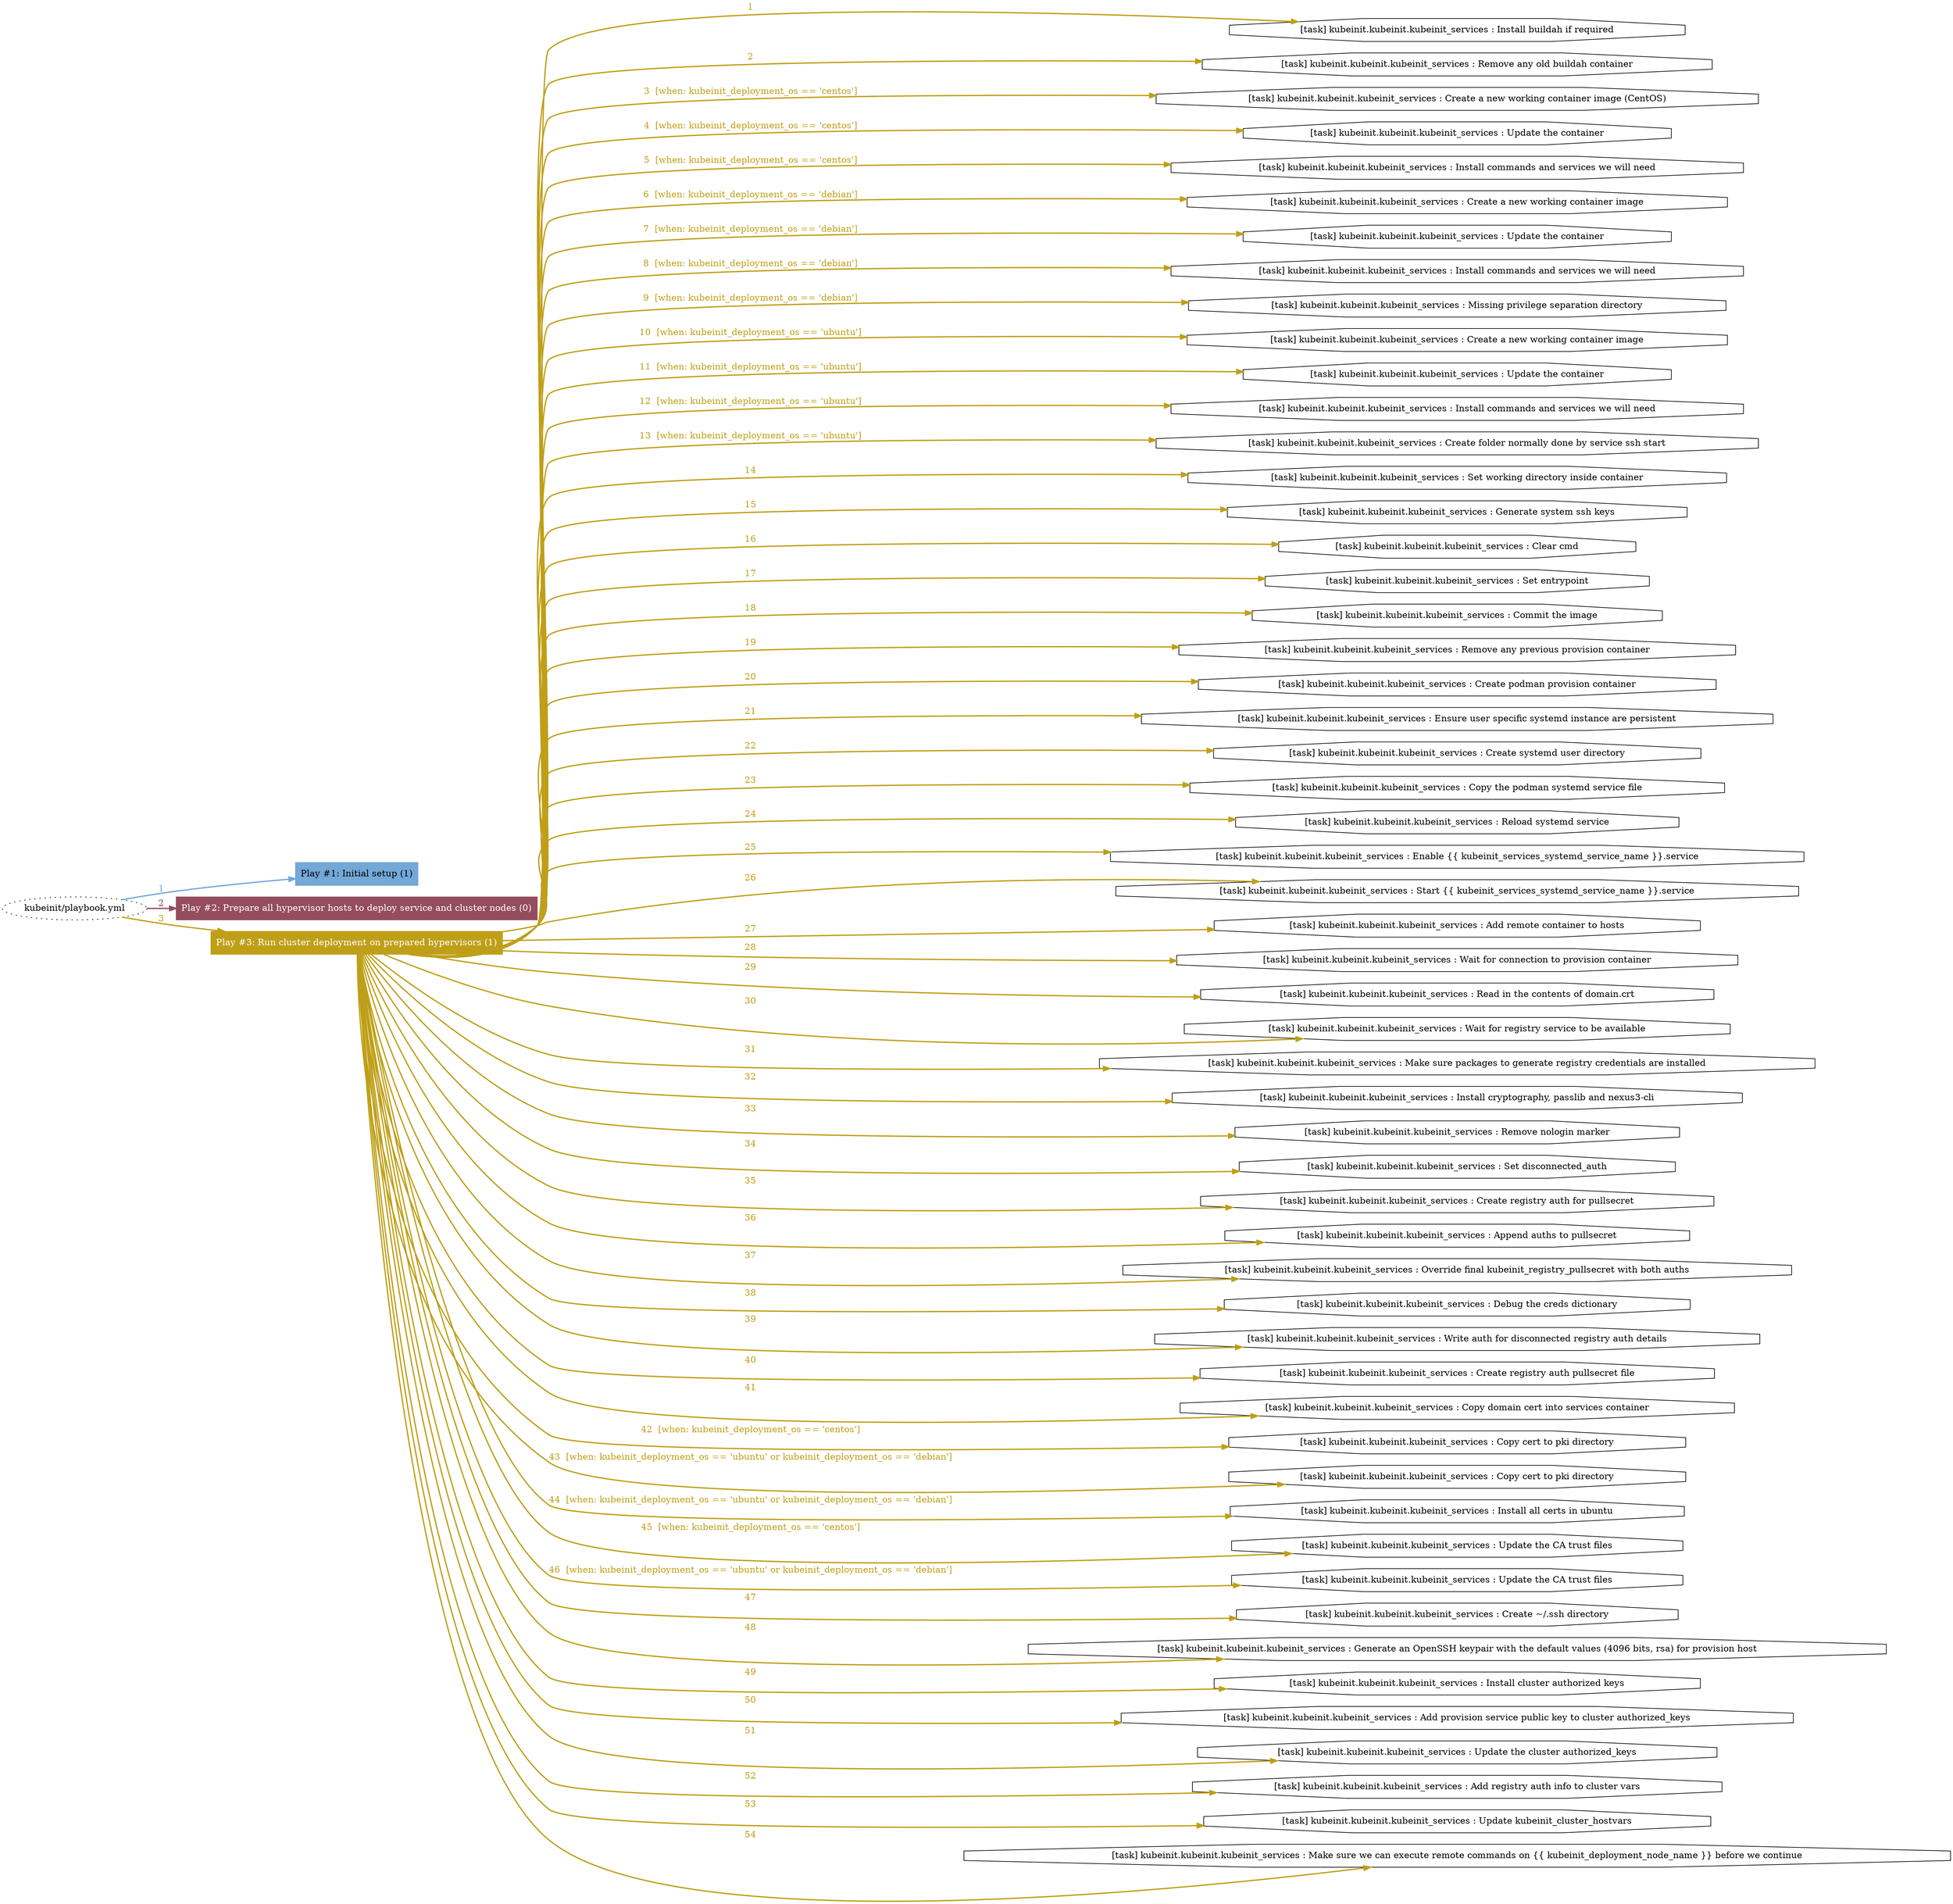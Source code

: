 digraph "kubeinit/playbook.yml "{
	graph [concentrate=true ordering=in rankdir=LR ratio=fill]
	edge [esep=5 sep=10]
	"kubeinit/playbook.yml" [id=root_node style=dotted]
	subgraph "Play #1: Initial setup (1) "{
		"Play #1: Initial setup (1)" [color="#73a8d7" fontcolor="#000000" id="play_0dfd8af4-c2d9-4551-a0cd-69ed753f5f8a" shape=box style=filled tooltip=localhost]
		"kubeinit/playbook.yml" -> "Play #1: Initial setup (1)" [label=1 color="#73a8d7" fontcolor="#73a8d7" id="edge_7aeb45b4-26ae-436d-b4fd-a65e529be053" style=bold]
	}
	subgraph "Play #2: Prepare all hypervisor hosts to deploy service and cluster nodes (0) "{
		"Play #2: Prepare all hypervisor hosts to deploy service and cluster nodes (0)" [color="#944c5f" fontcolor="#ffffff" id="play_6d06320b-b973-4f6e-a19b-7e7a8a02ac21" shape=box style=filled tooltip=""]
		"kubeinit/playbook.yml" -> "Play #2: Prepare all hypervisor hosts to deploy service and cluster nodes (0)" [label=2 color="#944c5f" fontcolor="#944c5f" id="edge_fcd364a9-586c-4ed9-8d19-b701685b5b9d" style=bold]
	}
	subgraph "Play #3: Run cluster deployment on prepared hypervisors (1) "{
		"Play #3: Run cluster deployment on prepared hypervisors (1)" [color="#bf9f18" fontcolor="#ffffff" id="play_f90c6a2e-14d3-4f4e-a8f6-4bc4f673548c" shape=box style=filled tooltip=localhost]
		"kubeinit/playbook.yml" -> "Play #3: Run cluster deployment on prepared hypervisors (1)" [label=3 color="#bf9f18" fontcolor="#bf9f18" id="edge_7e97bb06-da9c-41ca-b108-4fc7d2310ea9" style=bold]
		"task_518affcf-8862-43ce-b110-fa53bd789f82" [label="[task] kubeinit.kubeinit.kubeinit_services : Install buildah if required" id="task_518affcf-8862-43ce-b110-fa53bd789f82" shape=octagon tooltip="[task] kubeinit.kubeinit.kubeinit_services : Install buildah if required"]
		"Play #3: Run cluster deployment on prepared hypervisors (1)" -> "task_518affcf-8862-43ce-b110-fa53bd789f82" [label=1 color="#bf9f18" fontcolor="#bf9f18" id="edge_605d8ffa-c490-47b2-b6a4-3ee3120b8ed4" style=bold]
		"task_c71900d2-9072-4e01-98ca-37dbcb51ffdf" [label="[task] kubeinit.kubeinit.kubeinit_services : Remove any old buildah container" id="task_c71900d2-9072-4e01-98ca-37dbcb51ffdf" shape=octagon tooltip="[task] kubeinit.kubeinit.kubeinit_services : Remove any old buildah container"]
		"Play #3: Run cluster deployment on prepared hypervisors (1)" -> "task_c71900d2-9072-4e01-98ca-37dbcb51ffdf" [label=2 color="#bf9f18" fontcolor="#bf9f18" id="edge_e1329b5e-195c-48e9-869d-1cc980e68dbf" style=bold]
		"task_a877cf39-5d3b-4fa7-a242-8a6735519f97" [label="[task] kubeinit.kubeinit.kubeinit_services : Create a new working container image (CentOS)" id="task_a877cf39-5d3b-4fa7-a242-8a6735519f97" shape=octagon tooltip="[task] kubeinit.kubeinit.kubeinit_services : Create a new working container image (CentOS)"]
		"Play #3: Run cluster deployment on prepared hypervisors (1)" -> "task_a877cf39-5d3b-4fa7-a242-8a6735519f97" [label="3  [when: kubeinit_deployment_os == 'centos']" color="#bf9f18" fontcolor="#bf9f18" id="edge_0d6dc138-6cde-48f1-8fdd-ed9c5429ee73" style=bold]
		"task_09bcfaa5-4a43-4299-a387-1a0c4929591c" [label="[task] kubeinit.kubeinit.kubeinit_services : Update the container" id="task_09bcfaa5-4a43-4299-a387-1a0c4929591c" shape=octagon tooltip="[task] kubeinit.kubeinit.kubeinit_services : Update the container"]
		"Play #3: Run cluster deployment on prepared hypervisors (1)" -> "task_09bcfaa5-4a43-4299-a387-1a0c4929591c" [label="4  [when: kubeinit_deployment_os == 'centos']" color="#bf9f18" fontcolor="#bf9f18" id="edge_b7bfe67b-2a6c-49ff-93bd-e0b05790aa45" style=bold]
		"task_836ac736-3bb9-4988-9d7f-e8763f4a659b" [label="[task] kubeinit.kubeinit.kubeinit_services : Install commands and services we will need" id="task_836ac736-3bb9-4988-9d7f-e8763f4a659b" shape=octagon tooltip="[task] kubeinit.kubeinit.kubeinit_services : Install commands and services we will need"]
		"Play #3: Run cluster deployment on prepared hypervisors (1)" -> "task_836ac736-3bb9-4988-9d7f-e8763f4a659b" [label="5  [when: kubeinit_deployment_os == 'centos']" color="#bf9f18" fontcolor="#bf9f18" id="edge_5d754ede-f443-461f-b9db-6f94c3ea1607" style=bold]
		"task_9b1f37d4-0eff-4431-a3fd-92803cd47db2" [label="[task] kubeinit.kubeinit.kubeinit_services : Create a new working container image" id="task_9b1f37d4-0eff-4431-a3fd-92803cd47db2" shape=octagon tooltip="[task] kubeinit.kubeinit.kubeinit_services : Create a new working container image"]
		"Play #3: Run cluster deployment on prepared hypervisors (1)" -> "task_9b1f37d4-0eff-4431-a3fd-92803cd47db2" [label="6  [when: kubeinit_deployment_os == 'debian']" color="#bf9f18" fontcolor="#bf9f18" id="edge_1e472fbe-7255-4247-a4f8-530a7e9e9b64" style=bold]
		"task_af529909-5a4b-4c75-8c66-9d6474393388" [label="[task] kubeinit.kubeinit.kubeinit_services : Update the container" id="task_af529909-5a4b-4c75-8c66-9d6474393388" shape=octagon tooltip="[task] kubeinit.kubeinit.kubeinit_services : Update the container"]
		"Play #3: Run cluster deployment on prepared hypervisors (1)" -> "task_af529909-5a4b-4c75-8c66-9d6474393388" [label="7  [when: kubeinit_deployment_os == 'debian']" color="#bf9f18" fontcolor="#bf9f18" id="edge_aa5a97c8-2cdf-426c-90ce-fc02e448ee86" style=bold]
		"task_e38723ef-b98e-469b-8f00-e99f68a9796a" [label="[task] kubeinit.kubeinit.kubeinit_services : Install commands and services we will need" id="task_e38723ef-b98e-469b-8f00-e99f68a9796a" shape=octagon tooltip="[task] kubeinit.kubeinit.kubeinit_services : Install commands and services we will need"]
		"Play #3: Run cluster deployment on prepared hypervisors (1)" -> "task_e38723ef-b98e-469b-8f00-e99f68a9796a" [label="8  [when: kubeinit_deployment_os == 'debian']" color="#bf9f18" fontcolor="#bf9f18" id="edge_76f355ab-2bcf-459e-b3cd-d768624b1abe" style=bold]
		"task_afd551c1-9604-4a62-8472-81459ff0735b" [label="[task] kubeinit.kubeinit.kubeinit_services : Missing privilege separation directory" id="task_afd551c1-9604-4a62-8472-81459ff0735b" shape=octagon tooltip="[task] kubeinit.kubeinit.kubeinit_services : Missing privilege separation directory"]
		"Play #3: Run cluster deployment on prepared hypervisors (1)" -> "task_afd551c1-9604-4a62-8472-81459ff0735b" [label="9  [when: kubeinit_deployment_os == 'debian']" color="#bf9f18" fontcolor="#bf9f18" id="edge_0a5b6a93-9df6-44ed-b0f7-236f6f389339" style=bold]
		"task_bc94645f-5636-4a70-89b7-d185d42948f1" [label="[task] kubeinit.kubeinit.kubeinit_services : Create a new working container image" id="task_bc94645f-5636-4a70-89b7-d185d42948f1" shape=octagon tooltip="[task] kubeinit.kubeinit.kubeinit_services : Create a new working container image"]
		"Play #3: Run cluster deployment on prepared hypervisors (1)" -> "task_bc94645f-5636-4a70-89b7-d185d42948f1" [label="10  [when: kubeinit_deployment_os == 'ubuntu']" color="#bf9f18" fontcolor="#bf9f18" id="edge_789a9494-5cca-4f18-9379-8d36c2310541" style=bold]
		"task_73f17e16-6e9f-4007-bd13-6d61efe432d0" [label="[task] kubeinit.kubeinit.kubeinit_services : Update the container" id="task_73f17e16-6e9f-4007-bd13-6d61efe432d0" shape=octagon tooltip="[task] kubeinit.kubeinit.kubeinit_services : Update the container"]
		"Play #3: Run cluster deployment on prepared hypervisors (1)" -> "task_73f17e16-6e9f-4007-bd13-6d61efe432d0" [label="11  [when: kubeinit_deployment_os == 'ubuntu']" color="#bf9f18" fontcolor="#bf9f18" id="edge_9eb3e3e5-f93f-41e2-87b7-474525318094" style=bold]
		"task_ee33ca22-12b1-464b-8f2d-8373fc3404ec" [label="[task] kubeinit.kubeinit.kubeinit_services : Install commands and services we will need" id="task_ee33ca22-12b1-464b-8f2d-8373fc3404ec" shape=octagon tooltip="[task] kubeinit.kubeinit.kubeinit_services : Install commands and services we will need"]
		"Play #3: Run cluster deployment on prepared hypervisors (1)" -> "task_ee33ca22-12b1-464b-8f2d-8373fc3404ec" [label="12  [when: kubeinit_deployment_os == 'ubuntu']" color="#bf9f18" fontcolor="#bf9f18" id="edge_6c70944e-7a71-4f5c-81a8-2c4251d2869d" style=bold]
		"task_4929995c-11dc-4c4b-a263-543a68bba10a" [label="[task] kubeinit.kubeinit.kubeinit_services : Create folder normally done by service ssh start" id="task_4929995c-11dc-4c4b-a263-543a68bba10a" shape=octagon tooltip="[task] kubeinit.kubeinit.kubeinit_services : Create folder normally done by service ssh start"]
		"Play #3: Run cluster deployment on prepared hypervisors (1)" -> "task_4929995c-11dc-4c4b-a263-543a68bba10a" [label="13  [when: kubeinit_deployment_os == 'ubuntu']" color="#bf9f18" fontcolor="#bf9f18" id="edge_24fa69ab-7192-4d49-96fd-34a0201a8387" style=bold]
		"task_2e00afe4-90ca-4ac9-8811-0ba81912606a" [label="[task] kubeinit.kubeinit.kubeinit_services : Set working directory inside container" id="task_2e00afe4-90ca-4ac9-8811-0ba81912606a" shape=octagon tooltip="[task] kubeinit.kubeinit.kubeinit_services : Set working directory inside container"]
		"Play #3: Run cluster deployment on prepared hypervisors (1)" -> "task_2e00afe4-90ca-4ac9-8811-0ba81912606a" [label=14 color="#bf9f18" fontcolor="#bf9f18" id="edge_3ee27789-f64e-469e-86c9-ac3dc9eb04c6" style=bold]
		"task_5a7c1b3b-e274-4a20-807f-31e579dddad8" [label="[task] kubeinit.kubeinit.kubeinit_services : Generate system ssh keys" id="task_5a7c1b3b-e274-4a20-807f-31e579dddad8" shape=octagon tooltip="[task] kubeinit.kubeinit.kubeinit_services : Generate system ssh keys"]
		"Play #3: Run cluster deployment on prepared hypervisors (1)" -> "task_5a7c1b3b-e274-4a20-807f-31e579dddad8" [label=15 color="#bf9f18" fontcolor="#bf9f18" id="edge_fef4380d-0273-45a9-b399-1e31680cedc1" style=bold]
		"task_4c4fef4f-f0c7-40ba-9db0-53472b403e10" [label="[task] kubeinit.kubeinit.kubeinit_services : Clear cmd" id="task_4c4fef4f-f0c7-40ba-9db0-53472b403e10" shape=octagon tooltip="[task] kubeinit.kubeinit.kubeinit_services : Clear cmd"]
		"Play #3: Run cluster deployment on prepared hypervisors (1)" -> "task_4c4fef4f-f0c7-40ba-9db0-53472b403e10" [label=16 color="#bf9f18" fontcolor="#bf9f18" id="edge_56f5266c-e166-4f9e-a4d2-9a01d439944e" style=bold]
		"task_c1a5d662-bebb-495c-96cb-9f0606fb28cb" [label="[task] kubeinit.kubeinit.kubeinit_services : Set entrypoint" id="task_c1a5d662-bebb-495c-96cb-9f0606fb28cb" shape=octagon tooltip="[task] kubeinit.kubeinit.kubeinit_services : Set entrypoint"]
		"Play #3: Run cluster deployment on prepared hypervisors (1)" -> "task_c1a5d662-bebb-495c-96cb-9f0606fb28cb" [label=17 color="#bf9f18" fontcolor="#bf9f18" id="edge_94441bd8-ed2e-42b7-8b2f-73cfe9312528" style=bold]
		"task_4992ea9e-9c4b-485a-8d15-e5f805973a28" [label="[task] kubeinit.kubeinit.kubeinit_services : Commit the image" id="task_4992ea9e-9c4b-485a-8d15-e5f805973a28" shape=octagon tooltip="[task] kubeinit.kubeinit.kubeinit_services : Commit the image"]
		"Play #3: Run cluster deployment on prepared hypervisors (1)" -> "task_4992ea9e-9c4b-485a-8d15-e5f805973a28" [label=18 color="#bf9f18" fontcolor="#bf9f18" id="edge_bb5a56bc-9860-40cc-bbcf-23ff48613258" style=bold]
		"task_c3992c3f-11e5-4c2c-8498-64a4231ed119" [label="[task] kubeinit.kubeinit.kubeinit_services : Remove any previous provision container" id="task_c3992c3f-11e5-4c2c-8498-64a4231ed119" shape=octagon tooltip="[task] kubeinit.kubeinit.kubeinit_services : Remove any previous provision container"]
		"Play #3: Run cluster deployment on prepared hypervisors (1)" -> "task_c3992c3f-11e5-4c2c-8498-64a4231ed119" [label=19 color="#bf9f18" fontcolor="#bf9f18" id="edge_34504d10-1d21-4d90-98ff-78d005b761dc" style=bold]
		"task_40d1d6f2-8459-4a86-9439-ae957603b752" [label="[task] kubeinit.kubeinit.kubeinit_services : Create podman provision container" id="task_40d1d6f2-8459-4a86-9439-ae957603b752" shape=octagon tooltip="[task] kubeinit.kubeinit.kubeinit_services : Create podman provision container"]
		"Play #3: Run cluster deployment on prepared hypervisors (1)" -> "task_40d1d6f2-8459-4a86-9439-ae957603b752" [label=20 color="#bf9f18" fontcolor="#bf9f18" id="edge_c4cc2824-e73a-49a1-8968-ec0392c70880" style=bold]
		"task_5c7f022b-750b-4d23-80dd-46f8a6940ee0" [label="[task] kubeinit.kubeinit.kubeinit_services : Ensure user specific systemd instance are persistent" id="task_5c7f022b-750b-4d23-80dd-46f8a6940ee0" shape=octagon tooltip="[task] kubeinit.kubeinit.kubeinit_services : Ensure user specific systemd instance are persistent"]
		"Play #3: Run cluster deployment on prepared hypervisors (1)" -> "task_5c7f022b-750b-4d23-80dd-46f8a6940ee0" [label=21 color="#bf9f18" fontcolor="#bf9f18" id="edge_0ded32ab-27e5-464d-bcf4-e60a36f947d2" style=bold]
		"task_53c7a280-5eb2-4aa9-818e-fc37d0d14dc6" [label="[task] kubeinit.kubeinit.kubeinit_services : Create systemd user directory" id="task_53c7a280-5eb2-4aa9-818e-fc37d0d14dc6" shape=octagon tooltip="[task] kubeinit.kubeinit.kubeinit_services : Create systemd user directory"]
		"Play #3: Run cluster deployment on prepared hypervisors (1)" -> "task_53c7a280-5eb2-4aa9-818e-fc37d0d14dc6" [label=22 color="#bf9f18" fontcolor="#bf9f18" id="edge_9d682f04-7fa2-4b9d-a3fb-e286743de319" style=bold]
		"task_139a7c54-319e-42a2-a5eb-de0471e66885" [label="[task] kubeinit.kubeinit.kubeinit_services : Copy the podman systemd service file" id="task_139a7c54-319e-42a2-a5eb-de0471e66885" shape=octagon tooltip="[task] kubeinit.kubeinit.kubeinit_services : Copy the podman systemd service file"]
		"Play #3: Run cluster deployment on prepared hypervisors (1)" -> "task_139a7c54-319e-42a2-a5eb-de0471e66885" [label=23 color="#bf9f18" fontcolor="#bf9f18" id="edge_291aa263-2f42-44cb-adb9-cc1be3ceea9f" style=bold]
		"task_b9e9b1da-fd58-476d-a6b1-be8c9ed024b3" [label="[task] kubeinit.kubeinit.kubeinit_services : Reload systemd service" id="task_b9e9b1da-fd58-476d-a6b1-be8c9ed024b3" shape=octagon tooltip="[task] kubeinit.kubeinit.kubeinit_services : Reload systemd service"]
		"Play #3: Run cluster deployment on prepared hypervisors (1)" -> "task_b9e9b1da-fd58-476d-a6b1-be8c9ed024b3" [label=24 color="#bf9f18" fontcolor="#bf9f18" id="edge_cc89df22-e28d-469b-96de-570cb41987d8" style=bold]
		"task_786c6cc6-b410-4c5c-b045-3610cc7116b7" [label="[task] kubeinit.kubeinit.kubeinit_services : Enable {{ kubeinit_services_systemd_service_name }}.service" id="task_786c6cc6-b410-4c5c-b045-3610cc7116b7" shape=octagon tooltip="[task] kubeinit.kubeinit.kubeinit_services : Enable {{ kubeinit_services_systemd_service_name }}.service"]
		"Play #3: Run cluster deployment on prepared hypervisors (1)" -> "task_786c6cc6-b410-4c5c-b045-3610cc7116b7" [label=25 color="#bf9f18" fontcolor="#bf9f18" id="edge_aaa31833-5abe-46f3-998e-0d4865ecd1d8" style=bold]
		"task_beffb2c2-3832-4ddd-b0a4-1912aa1ad334" [label="[task] kubeinit.kubeinit.kubeinit_services : Start {{ kubeinit_services_systemd_service_name }}.service" id="task_beffb2c2-3832-4ddd-b0a4-1912aa1ad334" shape=octagon tooltip="[task] kubeinit.kubeinit.kubeinit_services : Start {{ kubeinit_services_systemd_service_name }}.service"]
		"Play #3: Run cluster deployment on prepared hypervisors (1)" -> "task_beffb2c2-3832-4ddd-b0a4-1912aa1ad334" [label=26 color="#bf9f18" fontcolor="#bf9f18" id="edge_21fc6530-eff4-43b4-9298-3532ef640b63" style=bold]
		"task_ab435a71-b3e1-446d-8ebf-f1bdd8b5e13f" [label="[task] kubeinit.kubeinit.kubeinit_services : Add remote container to hosts" id="task_ab435a71-b3e1-446d-8ebf-f1bdd8b5e13f" shape=octagon tooltip="[task] kubeinit.kubeinit.kubeinit_services : Add remote container to hosts"]
		"Play #3: Run cluster deployment on prepared hypervisors (1)" -> "task_ab435a71-b3e1-446d-8ebf-f1bdd8b5e13f" [label=27 color="#bf9f18" fontcolor="#bf9f18" id="edge_3988fc9e-7c50-4bd9-95fc-5c367670d6c1" style=bold]
		"task_cf3f621c-1947-4479-a559-c7023d5bb36d" [label="[task] kubeinit.kubeinit.kubeinit_services : Wait for connection to provision container" id="task_cf3f621c-1947-4479-a559-c7023d5bb36d" shape=octagon tooltip="[task] kubeinit.kubeinit.kubeinit_services : Wait for connection to provision container"]
		"Play #3: Run cluster deployment on prepared hypervisors (1)" -> "task_cf3f621c-1947-4479-a559-c7023d5bb36d" [label=28 color="#bf9f18" fontcolor="#bf9f18" id="edge_c94322bf-9b25-4522-a48b-c060c5633528" style=bold]
		"task_507c2e31-8cf3-48d8-857b-07b2591195a2" [label="[task] kubeinit.kubeinit.kubeinit_services : Read in the contents of domain.crt" id="task_507c2e31-8cf3-48d8-857b-07b2591195a2" shape=octagon tooltip="[task] kubeinit.kubeinit.kubeinit_services : Read in the contents of domain.crt"]
		"Play #3: Run cluster deployment on prepared hypervisors (1)" -> "task_507c2e31-8cf3-48d8-857b-07b2591195a2" [label=29 color="#bf9f18" fontcolor="#bf9f18" id="edge_d3e6fd30-1226-4c2e-a926-427c748be531" style=bold]
		"task_670edb47-2654-46d5-a4c9-763948806699" [label="[task] kubeinit.kubeinit.kubeinit_services : Wait for registry service to be available" id="task_670edb47-2654-46d5-a4c9-763948806699" shape=octagon tooltip="[task] kubeinit.kubeinit.kubeinit_services : Wait for registry service to be available"]
		"Play #3: Run cluster deployment on prepared hypervisors (1)" -> "task_670edb47-2654-46d5-a4c9-763948806699" [label=30 color="#bf9f18" fontcolor="#bf9f18" id="edge_f9451f0a-78d5-4f96-9919-257ab6368735" style=bold]
		"task_d02392a8-e6e5-45ce-8124-0ad3497bea87" [label="[task] kubeinit.kubeinit.kubeinit_services : Make sure packages to generate registry credentials are installed" id="task_d02392a8-e6e5-45ce-8124-0ad3497bea87" shape=octagon tooltip="[task] kubeinit.kubeinit.kubeinit_services : Make sure packages to generate registry credentials are installed"]
		"Play #3: Run cluster deployment on prepared hypervisors (1)" -> "task_d02392a8-e6e5-45ce-8124-0ad3497bea87" [label=31 color="#bf9f18" fontcolor="#bf9f18" id="edge_18302416-0ea8-48cc-ba8f-1fe96460ae07" style=bold]
		"task_7b81bcb6-aaef-4500-a892-ecea2d01f3a7" [label="[task] kubeinit.kubeinit.kubeinit_services : Install cryptography, passlib and nexus3-cli" id="task_7b81bcb6-aaef-4500-a892-ecea2d01f3a7" shape=octagon tooltip="[task] kubeinit.kubeinit.kubeinit_services : Install cryptography, passlib and nexus3-cli"]
		"Play #3: Run cluster deployment on prepared hypervisors (1)" -> "task_7b81bcb6-aaef-4500-a892-ecea2d01f3a7" [label=32 color="#bf9f18" fontcolor="#bf9f18" id="edge_c29cbc29-8043-446b-a9fa-08c6849e3d1e" style=bold]
		"task_5c81a2f1-0559-4cec-8e00-07e3ca9b6dc8" [label="[task] kubeinit.kubeinit.kubeinit_services : Remove nologin marker" id="task_5c81a2f1-0559-4cec-8e00-07e3ca9b6dc8" shape=octagon tooltip="[task] kubeinit.kubeinit.kubeinit_services : Remove nologin marker"]
		"Play #3: Run cluster deployment on prepared hypervisors (1)" -> "task_5c81a2f1-0559-4cec-8e00-07e3ca9b6dc8" [label=33 color="#bf9f18" fontcolor="#bf9f18" id="edge_ace5d801-56cd-4eaf-9033-0a5e7e9becde" style=bold]
		"task_c72a40bc-230a-4940-b1f6-020e9d416d19" [label="[task] kubeinit.kubeinit.kubeinit_services : Set disconnected_auth" id="task_c72a40bc-230a-4940-b1f6-020e9d416d19" shape=octagon tooltip="[task] kubeinit.kubeinit.kubeinit_services : Set disconnected_auth"]
		"Play #3: Run cluster deployment on prepared hypervisors (1)" -> "task_c72a40bc-230a-4940-b1f6-020e9d416d19" [label=34 color="#bf9f18" fontcolor="#bf9f18" id="edge_d0be4e8a-cd3c-4416-8393-bd65aa4103b2" style=bold]
		"task_c75807bd-2a2c-43e8-b478-c68d5a4cd55c" [label="[task] kubeinit.kubeinit.kubeinit_services : Create registry auth for pullsecret" id="task_c75807bd-2a2c-43e8-b478-c68d5a4cd55c" shape=octagon tooltip="[task] kubeinit.kubeinit.kubeinit_services : Create registry auth for pullsecret"]
		"Play #3: Run cluster deployment on prepared hypervisors (1)" -> "task_c75807bd-2a2c-43e8-b478-c68d5a4cd55c" [label=35 color="#bf9f18" fontcolor="#bf9f18" id="edge_2987a9a4-0394-4ffb-9127-629a4aa2fc98" style=bold]
		"task_8fec022d-64de-4146-9a85-bc4d8652a603" [label="[task] kubeinit.kubeinit.kubeinit_services : Append auths to pullsecret" id="task_8fec022d-64de-4146-9a85-bc4d8652a603" shape=octagon tooltip="[task] kubeinit.kubeinit.kubeinit_services : Append auths to pullsecret"]
		"Play #3: Run cluster deployment on prepared hypervisors (1)" -> "task_8fec022d-64de-4146-9a85-bc4d8652a603" [label=36 color="#bf9f18" fontcolor="#bf9f18" id="edge_9ff93335-9124-4d75-873b-7f33bdda32e0" style=bold]
		"task_df1e8136-c9d1-460d-954d-6bffbb15846a" [label="[task] kubeinit.kubeinit.kubeinit_services : Override final kubeinit_registry_pullsecret with both auths" id="task_df1e8136-c9d1-460d-954d-6bffbb15846a" shape=octagon tooltip="[task] kubeinit.kubeinit.kubeinit_services : Override final kubeinit_registry_pullsecret with both auths"]
		"Play #3: Run cluster deployment on prepared hypervisors (1)" -> "task_df1e8136-c9d1-460d-954d-6bffbb15846a" [label=37 color="#bf9f18" fontcolor="#bf9f18" id="edge_7fb42d20-2467-4b92-bb95-5107a65cc5ab" style=bold]
		"task_87f4b41c-04a1-4839-bdac-a042b640b520" [label="[task] kubeinit.kubeinit.kubeinit_services : Debug the creds dictionary" id="task_87f4b41c-04a1-4839-bdac-a042b640b520" shape=octagon tooltip="[task] kubeinit.kubeinit.kubeinit_services : Debug the creds dictionary"]
		"Play #3: Run cluster deployment on prepared hypervisors (1)" -> "task_87f4b41c-04a1-4839-bdac-a042b640b520" [label=38 color="#bf9f18" fontcolor="#bf9f18" id="edge_5636039a-d351-461d-9fca-3e86e42fa9d3" style=bold]
		"task_8f55754d-1bd5-466d-9306-8ffa2f577854" [label="[task] kubeinit.kubeinit.kubeinit_services : Write auth for disconnected registry auth details" id="task_8f55754d-1bd5-466d-9306-8ffa2f577854" shape=octagon tooltip="[task] kubeinit.kubeinit.kubeinit_services : Write auth for disconnected registry auth details"]
		"Play #3: Run cluster deployment on prepared hypervisors (1)" -> "task_8f55754d-1bd5-466d-9306-8ffa2f577854" [label=39 color="#bf9f18" fontcolor="#bf9f18" id="edge_c3d3d15b-c17b-4634-8d8d-dfbf1290be20" style=bold]
		"task_382bf61a-c808-4552-8e1d-b464c59a94b3" [label="[task] kubeinit.kubeinit.kubeinit_services : Create registry auth pullsecret file" id="task_382bf61a-c808-4552-8e1d-b464c59a94b3" shape=octagon tooltip="[task] kubeinit.kubeinit.kubeinit_services : Create registry auth pullsecret file"]
		"Play #3: Run cluster deployment on prepared hypervisors (1)" -> "task_382bf61a-c808-4552-8e1d-b464c59a94b3" [label=40 color="#bf9f18" fontcolor="#bf9f18" id="edge_20108cb7-9172-41e4-ad8f-700bced615a1" style=bold]
		"task_7b52ee73-9fee-4cc4-9354-182c09d0cc03" [label="[task] kubeinit.kubeinit.kubeinit_services : Copy domain cert into services container" id="task_7b52ee73-9fee-4cc4-9354-182c09d0cc03" shape=octagon tooltip="[task] kubeinit.kubeinit.kubeinit_services : Copy domain cert into services container"]
		"Play #3: Run cluster deployment on prepared hypervisors (1)" -> "task_7b52ee73-9fee-4cc4-9354-182c09d0cc03" [label=41 color="#bf9f18" fontcolor="#bf9f18" id="edge_a8c3203e-5f0c-4c26-8496-f79a915ce10b" style=bold]
		"task_3b87e9f1-756b-49e9-a7a2-609f7350e896" [label="[task] kubeinit.kubeinit.kubeinit_services : Copy cert to pki directory" id="task_3b87e9f1-756b-49e9-a7a2-609f7350e896" shape=octagon tooltip="[task] kubeinit.kubeinit.kubeinit_services : Copy cert to pki directory"]
		"Play #3: Run cluster deployment on prepared hypervisors (1)" -> "task_3b87e9f1-756b-49e9-a7a2-609f7350e896" [label="42  [when: kubeinit_deployment_os == 'centos']" color="#bf9f18" fontcolor="#bf9f18" id="edge_8145f39f-d524-4b46-9c14-96a112114a29" style=bold]
		"task_ac2ac806-c993-4ab1-8ff6-b1e91799d46f" [label="[task] kubeinit.kubeinit.kubeinit_services : Copy cert to pki directory" id="task_ac2ac806-c993-4ab1-8ff6-b1e91799d46f" shape=octagon tooltip="[task] kubeinit.kubeinit.kubeinit_services : Copy cert to pki directory"]
		"Play #3: Run cluster deployment on prepared hypervisors (1)" -> "task_ac2ac806-c993-4ab1-8ff6-b1e91799d46f" [label="43  [when: kubeinit_deployment_os == 'ubuntu' or kubeinit_deployment_os == 'debian']" color="#bf9f18" fontcolor="#bf9f18" id="edge_50e7d331-bcb7-469c-85b1-911db4c0bd22" style=bold]
		"task_2956332f-c587-4b77-b610-533d60d8acaa" [label="[task] kubeinit.kubeinit.kubeinit_services : Install all certs in ubuntu" id="task_2956332f-c587-4b77-b610-533d60d8acaa" shape=octagon tooltip="[task] kubeinit.kubeinit.kubeinit_services : Install all certs in ubuntu"]
		"Play #3: Run cluster deployment on prepared hypervisors (1)" -> "task_2956332f-c587-4b77-b610-533d60d8acaa" [label="44  [when: kubeinit_deployment_os == 'ubuntu' or kubeinit_deployment_os == 'debian']" color="#bf9f18" fontcolor="#bf9f18" id="edge_76d4aaf6-aa1d-4e67-ad1b-c0dfd2460206" style=bold]
		"task_a82c30eb-d7c9-408f-a6b6-810b7d0645da" [label="[task] kubeinit.kubeinit.kubeinit_services : Update the CA trust files" id="task_a82c30eb-d7c9-408f-a6b6-810b7d0645da" shape=octagon tooltip="[task] kubeinit.kubeinit.kubeinit_services : Update the CA trust files"]
		"Play #3: Run cluster deployment on prepared hypervisors (1)" -> "task_a82c30eb-d7c9-408f-a6b6-810b7d0645da" [label="45  [when: kubeinit_deployment_os == 'centos']" color="#bf9f18" fontcolor="#bf9f18" id="edge_38ec53fc-805c-4f1e-b152-0e4a93da88bb" style=bold]
		"task_f746890c-8ab2-4ff9-9202-ee0d6248017a" [label="[task] kubeinit.kubeinit.kubeinit_services : Update the CA trust files" id="task_f746890c-8ab2-4ff9-9202-ee0d6248017a" shape=octagon tooltip="[task] kubeinit.kubeinit.kubeinit_services : Update the CA trust files"]
		"Play #3: Run cluster deployment on prepared hypervisors (1)" -> "task_f746890c-8ab2-4ff9-9202-ee0d6248017a" [label="46  [when: kubeinit_deployment_os == 'ubuntu' or kubeinit_deployment_os == 'debian']" color="#bf9f18" fontcolor="#bf9f18" id="edge_860552cb-82a5-4749-b805-70331d6967ba" style=bold]
		"task_8a96134b-ee8e-4f60-af19-c134532adcda" [label="[task] kubeinit.kubeinit.kubeinit_services : Create ~/.ssh directory" id="task_8a96134b-ee8e-4f60-af19-c134532adcda" shape=octagon tooltip="[task] kubeinit.kubeinit.kubeinit_services : Create ~/.ssh directory"]
		"Play #3: Run cluster deployment on prepared hypervisors (1)" -> "task_8a96134b-ee8e-4f60-af19-c134532adcda" [label=47 color="#bf9f18" fontcolor="#bf9f18" id="edge_474b4db1-4fcc-45c7-b49a-392f3ddd6be0" style=bold]
		"task_2aed1c02-1349-4e06-ae8e-b90ac8bb3528" [label="[task] kubeinit.kubeinit.kubeinit_services : Generate an OpenSSH keypair with the default values (4096 bits, rsa) for provision host" id="task_2aed1c02-1349-4e06-ae8e-b90ac8bb3528" shape=octagon tooltip="[task] kubeinit.kubeinit.kubeinit_services : Generate an OpenSSH keypair with the default values (4096 bits, rsa) for provision host"]
		"Play #3: Run cluster deployment on prepared hypervisors (1)" -> "task_2aed1c02-1349-4e06-ae8e-b90ac8bb3528" [label=48 color="#bf9f18" fontcolor="#bf9f18" id="edge_e4d14824-8d2d-4841-be97-a3841d73da88" style=bold]
		"task_42581433-4a0b-4055-899b-75cb2881499b" [label="[task] kubeinit.kubeinit.kubeinit_services : Install cluster authorized keys" id="task_42581433-4a0b-4055-899b-75cb2881499b" shape=octagon tooltip="[task] kubeinit.kubeinit.kubeinit_services : Install cluster authorized keys"]
		"Play #3: Run cluster deployment on prepared hypervisors (1)" -> "task_42581433-4a0b-4055-899b-75cb2881499b" [label=49 color="#bf9f18" fontcolor="#bf9f18" id="edge_dd568a8c-9c10-4aa7-8730-8bd7e3708d58" style=bold]
		"task_99a52d80-90ba-41d4-8ad8-80b7ab97479f" [label="[task] kubeinit.kubeinit.kubeinit_services : Add provision service public key to cluster authorized_keys" id="task_99a52d80-90ba-41d4-8ad8-80b7ab97479f" shape=octagon tooltip="[task] kubeinit.kubeinit.kubeinit_services : Add provision service public key to cluster authorized_keys"]
		"Play #3: Run cluster deployment on prepared hypervisors (1)" -> "task_99a52d80-90ba-41d4-8ad8-80b7ab97479f" [label=50 color="#bf9f18" fontcolor="#bf9f18" id="edge_7a29217a-0a3c-456e-bc3c-2bf2f275f72a" style=bold]
		"task_4a735ff4-af54-4f73-8253-e1772103020e" [label="[task] kubeinit.kubeinit.kubeinit_services : Update the cluster authorized_keys" id="task_4a735ff4-af54-4f73-8253-e1772103020e" shape=octagon tooltip="[task] kubeinit.kubeinit.kubeinit_services : Update the cluster authorized_keys"]
		"Play #3: Run cluster deployment on prepared hypervisors (1)" -> "task_4a735ff4-af54-4f73-8253-e1772103020e" [label=51 color="#bf9f18" fontcolor="#bf9f18" id="edge_640f5a0c-daf0-4ab2-8835-7deb68d9ec58" style=bold]
		"task_d8856a75-812b-4e32-b4de-b920ab5aeb94" [label="[task] kubeinit.kubeinit.kubeinit_services : Add registry auth info to cluster vars" id="task_d8856a75-812b-4e32-b4de-b920ab5aeb94" shape=octagon tooltip="[task] kubeinit.kubeinit.kubeinit_services : Add registry auth info to cluster vars"]
		"Play #3: Run cluster deployment on prepared hypervisors (1)" -> "task_d8856a75-812b-4e32-b4de-b920ab5aeb94" [label=52 color="#bf9f18" fontcolor="#bf9f18" id="edge_e3ff91f4-3a38-483d-95c6-86bafafb6beb" style=bold]
		"task_dbfe5751-5336-4027-9b49-a3ad35e0670c" [label="[task] kubeinit.kubeinit.kubeinit_services : Update kubeinit_cluster_hostvars" id="task_dbfe5751-5336-4027-9b49-a3ad35e0670c" shape=octagon tooltip="[task] kubeinit.kubeinit.kubeinit_services : Update kubeinit_cluster_hostvars"]
		"Play #3: Run cluster deployment on prepared hypervisors (1)" -> "task_dbfe5751-5336-4027-9b49-a3ad35e0670c" [label=53 color="#bf9f18" fontcolor="#bf9f18" id="edge_f0261c76-9321-4e28-82e9-5f23ae30280c" style=bold]
		"task_209cc0e7-f9cf-46f4-bdb3-20c3e20e2ac5" [label="[task] kubeinit.kubeinit.kubeinit_services : Make sure we can execute remote commands on {{ kubeinit_deployment_node_name }} before we continue" id="task_209cc0e7-f9cf-46f4-bdb3-20c3e20e2ac5" shape=octagon tooltip="[task] kubeinit.kubeinit.kubeinit_services : Make sure we can execute remote commands on {{ kubeinit_deployment_node_name }} before we continue"]
		"Play #3: Run cluster deployment on prepared hypervisors (1)" -> "task_209cc0e7-f9cf-46f4-bdb3-20c3e20e2ac5" [label=54 color="#bf9f18" fontcolor="#bf9f18" id="edge_959e8dd2-569f-4c97-909a-2a9a664f8cb0" style=bold]
	}
}
